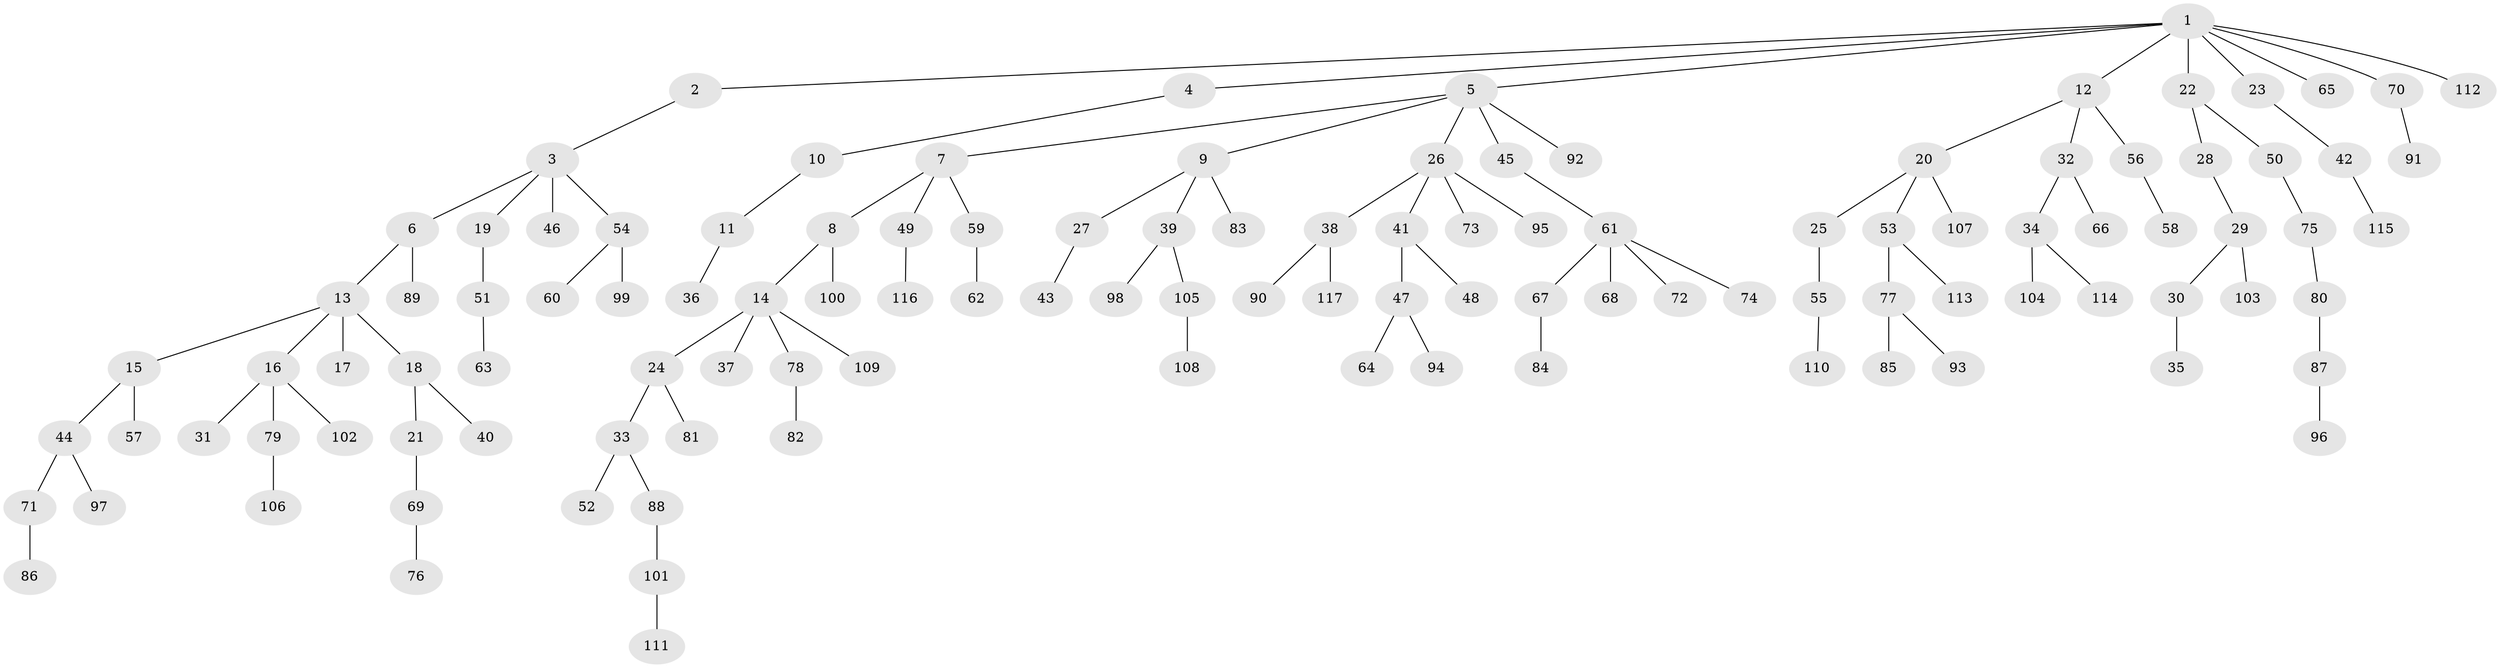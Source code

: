 // Generated by graph-tools (version 1.1) at 2025/53/03/09/25 04:53:37]
// undirected, 117 vertices, 116 edges
graph export_dot {
graph [start="1"]
  node [color=gray90,style=filled];
  1;
  2;
  3;
  4;
  5;
  6;
  7;
  8;
  9;
  10;
  11;
  12;
  13;
  14;
  15;
  16;
  17;
  18;
  19;
  20;
  21;
  22;
  23;
  24;
  25;
  26;
  27;
  28;
  29;
  30;
  31;
  32;
  33;
  34;
  35;
  36;
  37;
  38;
  39;
  40;
  41;
  42;
  43;
  44;
  45;
  46;
  47;
  48;
  49;
  50;
  51;
  52;
  53;
  54;
  55;
  56;
  57;
  58;
  59;
  60;
  61;
  62;
  63;
  64;
  65;
  66;
  67;
  68;
  69;
  70;
  71;
  72;
  73;
  74;
  75;
  76;
  77;
  78;
  79;
  80;
  81;
  82;
  83;
  84;
  85;
  86;
  87;
  88;
  89;
  90;
  91;
  92;
  93;
  94;
  95;
  96;
  97;
  98;
  99;
  100;
  101;
  102;
  103;
  104;
  105;
  106;
  107;
  108;
  109;
  110;
  111;
  112;
  113;
  114;
  115;
  116;
  117;
  1 -- 2;
  1 -- 4;
  1 -- 5;
  1 -- 12;
  1 -- 22;
  1 -- 23;
  1 -- 65;
  1 -- 70;
  1 -- 112;
  2 -- 3;
  3 -- 6;
  3 -- 19;
  3 -- 46;
  3 -- 54;
  4 -- 10;
  5 -- 7;
  5 -- 9;
  5 -- 26;
  5 -- 45;
  5 -- 92;
  6 -- 13;
  6 -- 89;
  7 -- 8;
  7 -- 49;
  7 -- 59;
  8 -- 14;
  8 -- 100;
  9 -- 27;
  9 -- 39;
  9 -- 83;
  10 -- 11;
  11 -- 36;
  12 -- 20;
  12 -- 32;
  12 -- 56;
  13 -- 15;
  13 -- 16;
  13 -- 17;
  13 -- 18;
  14 -- 24;
  14 -- 37;
  14 -- 78;
  14 -- 109;
  15 -- 44;
  15 -- 57;
  16 -- 31;
  16 -- 79;
  16 -- 102;
  18 -- 21;
  18 -- 40;
  19 -- 51;
  20 -- 25;
  20 -- 53;
  20 -- 107;
  21 -- 69;
  22 -- 28;
  22 -- 50;
  23 -- 42;
  24 -- 33;
  24 -- 81;
  25 -- 55;
  26 -- 38;
  26 -- 41;
  26 -- 73;
  26 -- 95;
  27 -- 43;
  28 -- 29;
  29 -- 30;
  29 -- 103;
  30 -- 35;
  32 -- 34;
  32 -- 66;
  33 -- 52;
  33 -- 88;
  34 -- 104;
  34 -- 114;
  38 -- 90;
  38 -- 117;
  39 -- 98;
  39 -- 105;
  41 -- 47;
  41 -- 48;
  42 -- 115;
  44 -- 71;
  44 -- 97;
  45 -- 61;
  47 -- 64;
  47 -- 94;
  49 -- 116;
  50 -- 75;
  51 -- 63;
  53 -- 77;
  53 -- 113;
  54 -- 60;
  54 -- 99;
  55 -- 110;
  56 -- 58;
  59 -- 62;
  61 -- 67;
  61 -- 68;
  61 -- 72;
  61 -- 74;
  67 -- 84;
  69 -- 76;
  70 -- 91;
  71 -- 86;
  75 -- 80;
  77 -- 85;
  77 -- 93;
  78 -- 82;
  79 -- 106;
  80 -- 87;
  87 -- 96;
  88 -- 101;
  101 -- 111;
  105 -- 108;
}
